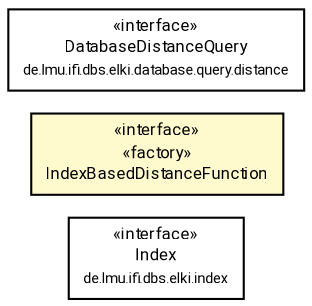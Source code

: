 #!/usr/local/bin/dot
#
# Class diagram 
# Generated by UMLGraph version R5_7_2-60-g0e99a6 (http://www.spinellis.gr/umlgraph/)
#

digraph G {
	graph [fontnames="svg"]
	edge [fontname="Roboto",fontsize=7,labelfontname="Roboto",labelfontsize=7,color="black"];
	node [fontname="Roboto",fontcolor="black",fontsize=8,shape=plaintext,margin=0,width=0,height=0];
	nodesep=0.15;
	ranksep=0.25;
	rankdir=LR;
	// de.lmu.ifi.dbs.elki.index.Index
	c5224786 [label=<<table title="de.lmu.ifi.dbs.elki.index.Index" border="0" cellborder="1" cellspacing="0" cellpadding="2" href="../../index/Index.html" target="_parent">
		<tr><td><table border="0" cellspacing="0" cellpadding="1">
		<tr><td align="center" balign="center"> &#171;interface&#187; </td></tr>
		<tr><td align="center" balign="center"> <font face="Roboto">Index</font> </td></tr>
		<tr><td align="center" balign="center"> <font face="Roboto" point-size="7.0">de.lmu.ifi.dbs.elki.index</font> </td></tr>
		</table></td></tr>
		</table>>, URL="../../index/Index.html"];
	// de.lmu.ifi.dbs.elki.distance.distancefunction.IndexBasedDistanceFunction<O>
	c5225852 [label=<<table title="de.lmu.ifi.dbs.elki.distance.distancefunction.IndexBasedDistanceFunction" border="0" cellborder="1" cellspacing="0" cellpadding="2" bgcolor="LemonChiffon" href="IndexBasedDistanceFunction.html" target="_parent">
		<tr><td><table border="0" cellspacing="0" cellpadding="1">
		<tr><td align="center" balign="center"> &#171;interface&#187; </td></tr>
		<tr><td align="center" balign="center"> &#171;factory&#187; </td></tr>
		<tr><td align="center" balign="center"> <font face="Roboto">IndexBasedDistanceFunction</font> </td></tr>
		</table></td></tr>
		</table>>, URL="IndexBasedDistanceFunction.html"];
	// de.lmu.ifi.dbs.elki.database.query.distance.DatabaseDistanceQuery<O>
	c5225883 [label=<<table title="de.lmu.ifi.dbs.elki.database.query.distance.DatabaseDistanceQuery" border="0" cellborder="1" cellspacing="0" cellpadding="2" href="../../database/query/distance/DatabaseDistanceQuery.html" target="_parent">
		<tr><td><table border="0" cellspacing="0" cellpadding="1">
		<tr><td align="center" balign="center"> &#171;interface&#187; </td></tr>
		<tr><td align="center" balign="center"> <font face="Roboto">DatabaseDistanceQuery</font> </td></tr>
		<tr><td align="center" balign="center"> <font face="Roboto" point-size="7.0">de.lmu.ifi.dbs.elki.database.query.distance</font> </td></tr>
		</table></td></tr>
		</table>>, URL="../../database/query/distance/DatabaseDistanceQuery.html"];
}

